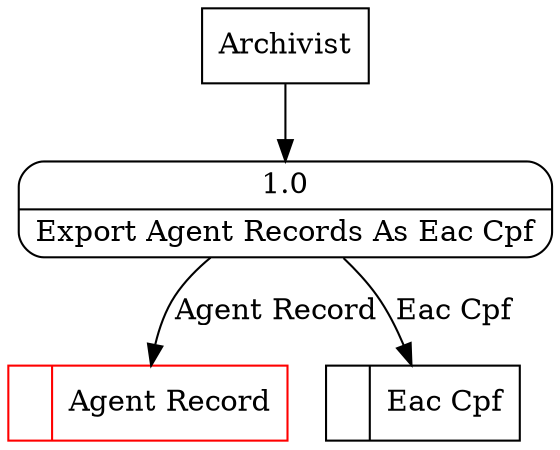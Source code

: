 digraph dfd2{ 
node[shape=record]
200 [label="<f0>  |<f1> Agent Record " color=red];
201 [label="<f0>  |<f1> Eac Cpf " ];
202 [label="Archivist" shape=box];
203 [label="{<f0> 1.0|<f1> Export Agent Records As Eac Cpf }" shape=Mrecord];
202 -> 203
203 -> 200 [label="Agent Record"]
203 -> 201 [label="Eac Cpf"]
}
